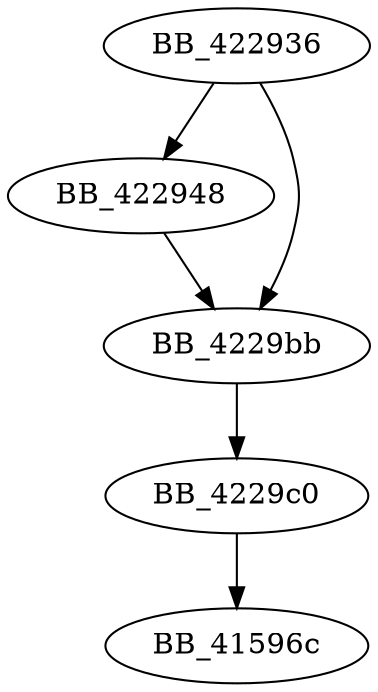 DiGraph sub_422936{
BB_422936->BB_422948
BB_422936->BB_4229bb
BB_422948->BB_4229bb
BB_4229bb->BB_4229c0
BB_4229c0->BB_41596c
}

